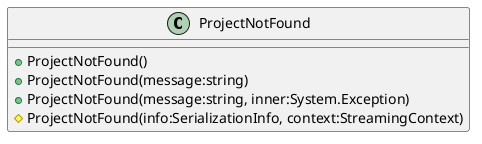 @startuml
class ProjectNotFound {
    + ProjectNotFound()
    + ProjectNotFound(message:string)
    + ProjectNotFound(message:string, inner:System.Exception)
    # ProjectNotFound(info:SerializationInfo, context:StreamingContext)
}
@enduml
